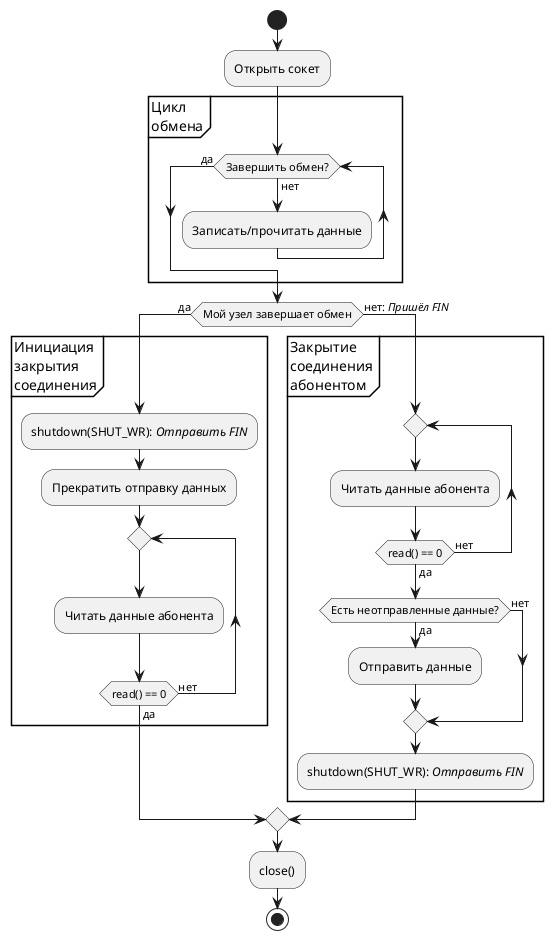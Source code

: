 @startuml
start
:Открыть сокет;

group Цикл\nобмена
  while (Завершить обмен?) is (нет)
    :Записать/прочитать данные;
  endwhile (да)
end group

if (Мой узел завершает обмен) then (да)

group Инициация\nзакрытия\nсоединения
  :shutdown(SHUT_WR): //Отправить FIN//;
  :Прекратить отправку данных;

  repeat
    :Читать данные абонента;
  repeat while (read() == 0) is (нет) not (да)
endgroup

else (нет: //Пришёл FIN//)

group Закрытие\nсоединения\nабонентом
  repeat
    :Читать данные абонента;
  repeat while (read() == 0) is (нет) not (да)

  if (Есть неотправленные данные?) then (да)
    :Отправить данные;
  else (нет)
  endif

  :shutdown(SHUT_WR): //Отправить FIN//;  
endgroup

endif

:close();

stop
@enduml

